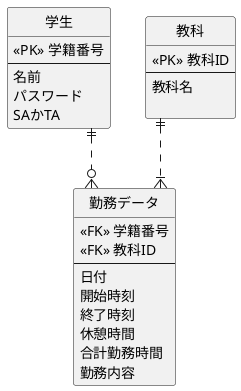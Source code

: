 @startuml DB
hide circle
skinparam Linetype ortho

entity "学生" as t1 {
  <<PK>> 学籍番号
  --
  名前
  パスワード
  SAかTA
}

entity "教科" as t2 {
  <<PK>> 教科ID
  --
  教科名
  
}

entity "勤務データ" as t3 {
  <<FK>> 学籍番号
  <<FK>> 教科ID
  --
  日付
  開始時刻
  終了時刻
  休憩時間
  合計勤務時間
  勤務内容
}


t1 ||..o{ t3
t2 ||..|{ t3


@enduml